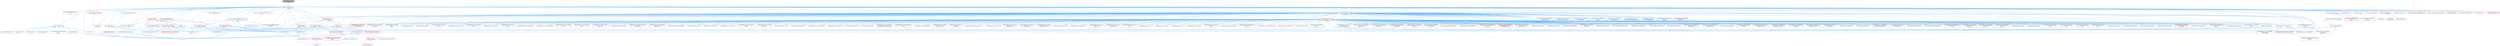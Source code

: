 digraph "PrimitiveDirtyState.h"
{
 // INTERACTIVE_SVG=YES
 // LATEX_PDF_SIZE
  bgcolor="transparent";
  edge [fontname=Helvetica,fontsize=10,labelfontname=Helvetica,labelfontsize=10];
  node [fontname=Helvetica,fontsize=10,shape=box,height=0.2,width=0.4];
  Node1 [id="Node000001",label="PrimitiveDirtyState.h",height=0.2,width=0.4,color="gray40", fillcolor="grey60", style="filled", fontcolor="black",tooltip=" "];
  Node1 -> Node2 [id="edge1_Node000001_Node000002",dir="back",color="steelblue1",style="solid",tooltip=" "];
  Node2 [id="Node000002",label="SceneTypes.h",height=0.2,width=0.4,color="grey40", fillcolor="white", style="filled",URL="$d0/dc4/SceneTypes_8h.html",tooltip=" "];
  Node2 -> Node3 [id="edge2_Node000002_Node000003",dir="back",color="steelblue1",style="solid",tooltip=" "];
  Node3 [id="Node000003",label="AnalyzeReferencedContent\lStat.h",height=0.2,width=0.4,color="grey40", fillcolor="white", style="filled",URL="$dd/d94/AnalyzeReferencedContentStat_8h.html",tooltip=" "];
  Node2 -> Node4 [id="edge3_Node000002_Node000004",dir="back",color="steelblue1",style="solid",tooltip=" "];
  Node4 [id="Node000004",label="CanvasItem.h",height=0.2,width=0.4,color="grey40", fillcolor="white", style="filled",URL="$dc/df2/CanvasItem_8h.html",tooltip=" "];
  Node4 -> Node5 [id="edge4_Node000004_Node000005",dir="back",color="steelblue1",style="solid",tooltip=" "];
  Node5 [id="Node000005",label="Canvas.h",height=0.2,width=0.4,color="grey40", fillcolor="white", style="filled",URL="$dc/dd4/Canvas_8h.html",tooltip=" "];
  Node5 -> Node6 [id="edge5_Node000005_Node000006",dir="back",color="steelblue1",style="solid",tooltip=" "];
  Node6 [id="Node000006",label="Engine.h",height=0.2,width=0.4,color="grey40", fillcolor="white", style="filled",URL="$d1/d34/Public_2Engine_8h.html",tooltip=" "];
  Node4 -> Node6 [id="edge6_Node000004_Node000006",dir="back",color="steelblue1",style="solid",tooltip=" "];
  Node2 -> Node7 [id="edge7_Node000002_Node000007",dir="back",color="steelblue1",style="solid",tooltip=" "];
  Node7 [id="Node000007",label="CanvasTypes.h",height=0.2,width=0.4,color="grey40", fillcolor="white", style="filled",URL="$db/d7d/CanvasTypes_8h.html",tooltip=" "];
  Node7 -> Node8 [id="edge8_Node000007_Node000008",dir="back",color="steelblue1",style="solid",tooltip=" "];
  Node8 [id="Node000008",label="AudioDebugDraw.h",height=0.2,width=0.4,color="grey40", fillcolor="white", style="filled",URL="$df/d56/AudioDebugDraw_8h.html",tooltip=" "];
  Node7 -> Node5 [id="edge9_Node000007_Node000005",dir="back",color="steelblue1",style="solid",tooltip=" "];
  Node7 -> Node9 [id="edge10_Node000007_Node000009",dir="back",color="steelblue1",style="solid",tooltip=" "];
  Node9 [id="Node000009",label="CanvasBatchedElementRender\lItem.h",height=0.2,width=0.4,color="grey40", fillcolor="white", style="filled",URL="$d4/d4b/CanvasBatchedElementRenderItem_8h.html",tooltip=" "];
  Node7 -> Node10 [id="edge11_Node000007_Node000010",dir="back",color="steelblue1",style="solid",tooltip=" "];
  Node10 [id="Node000010",label="CanvasRender.h",height=0.2,width=0.4,color="grey40", fillcolor="white", style="filled",URL="$d8/d32/CanvasRender_8h.html",tooltip=" "];
  Node7 -> Node11 [id="edge12_Node000007_Node000011",dir="back",color="steelblue1",style="solid",tooltip=" "];
  Node11 [id="Node000011",label="CanvasRendererItem.h",height=0.2,width=0.4,color="grey40", fillcolor="white", style="filled",URL="$d7/d93/CanvasRendererItem_8h.html",tooltip=" "];
  Node7 -> Node12 [id="edge13_Node000007_Node000012",dir="back",color="steelblue1",style="solid",tooltip=" "];
  Node12 [id="Node000012",label="DebugCanvas.h",height=0.2,width=0.4,color="grey40", fillcolor="white", style="filled",URL="$df/d5a/DebugCanvas_8h.html",tooltip=" "];
  Node7 -> Node6 [id="edge14_Node000007_Node000006",dir="back",color="steelblue1",style="solid",tooltip=" "];
  Node7 -> Node13 [id="edge15_Node000007_Node000013",dir="back",color="steelblue1",style="solid",tooltip=" "];
  Node13 [id="Node000013",label="GPUSkinCache.h",height=0.2,width=0.4,color="grey40", fillcolor="white", style="filled",URL="$d0/d2d/GPUSkinCache_8h.html",tooltip=" "];
  Node2 -> Node14 [id="edge16_Node000002_Node000014",dir="back",color="steelblue1",style="solid",tooltip=" "];
  Node14 [id="Node000014",label="DebugCameraController.h",height=0.2,width=0.4,color="grey40", fillcolor="white", style="filled",URL="$d1/d9e/DebugCameraController_8h.html",tooltip=" "];
  Node14 -> Node6 [id="edge17_Node000014_Node000006",dir="back",color="steelblue1",style="solid",tooltip=" "];
  Node2 -> Node15 [id="edge18_Node000002_Node000015",dir="back",color="steelblue1",style="solid",tooltip=" "];
  Node15 [id="Node000015",label="DisplayClusterRootActor.h",height=0.2,width=0.4,color="grey40", fillcolor="white", style="filled",URL="$d0/d41/DisplayClusterRootActor_8h.html",tooltip=" "];
  Node15 -> Node16 [id="edge19_Node000015_Node000016",dir="back",color="steelblue1",style="solid",tooltip=" "];
  Node16 [id="Node000016",label="DisplayClusterMoviePipeline\lSettings.h",height=0.2,width=0.4,color="grey40", fillcolor="white", style="filled",URL="$d7/d56/DisplayClusterMoviePipelineSettings_8h.html",tooltip=" "];
  Node15 -> Node17 [id="edge20_Node000015_Node000017",dir="back",color="steelblue1",style="solid",tooltip=" "];
  Node17 [id="Node000017",label="DisplayClusterViewportHelpers.h",height=0.2,width=0.4,color="grey40", fillcolor="white", style="filled",URL="$d6/d8b/DisplayClusterViewportHelpers_8h.html",tooltip=" "];
  Node15 -> Node18 [id="edge21_Node000015_Node000018",dir="back",color="steelblue1",style="solid",tooltip=" "];
  Node18 [id="Node000018",label="IDisplayClusterBlueprint\lAPI.h",height=0.2,width=0.4,color="red", fillcolor="#FFF0F0", style="filled",URL="$d6/dd6/IDisplayClusterBlueprintAPI_8h.html",tooltip=" "];
  Node2 -> Node20 [id="edge22_Node000002_Node000020",dir="back",color="steelblue1",style="solid",tooltip=" "];
  Node20 [id="Node000020",label="EditorBuildUtils.h",height=0.2,width=0.4,color="grey40", fillcolor="white", style="filled",URL="$d5/d8f/EditorBuildUtils_8h.html",tooltip=" "];
  Node2 -> Node21 [id="edge23_Node000002_Node000021",dir="back",color="steelblue1",style="solid",tooltip=" "];
  Node21 [id="Node000021",label="EditorViewportClient.h",height=0.2,width=0.4,color="grey40", fillcolor="white", style="filled",URL="$d4/d41/EditorViewportClient_8h.html",tooltip=" "];
  Node21 -> Node22 [id="edge24_Node000021_Node000022",dir="back",color="steelblue1",style="solid",tooltip=" "];
  Node22 [id="Node000022",label="AnimationEditorViewportClient.h",height=0.2,width=0.4,color="grey40", fillcolor="white", style="filled",URL="$d1/d45/AnimationEditorViewportClient_8h.html",tooltip=" "];
  Node21 -> Node23 [id="edge25_Node000021_Node000023",dir="back",color="steelblue1",style="solid",tooltip=" "];
  Node23 [id="Node000023",label="DataflowEditorViewportClient\lBase.h",height=0.2,width=0.4,color="red", fillcolor="#FFF0F0", style="filled",URL="$d8/ddd/DataflowEditorViewportClientBase_8h.html",tooltip=" "];
  Node21 -> Node26 [id="edge26_Node000021_Node000026",dir="back",color="steelblue1",style="solid",tooltip=" "];
  Node26 [id="Node000026",label="ISCSEditorCustomization.h",height=0.2,width=0.4,color="grey40", fillcolor="white", style="filled",URL="$de/d19/ISCSEditorCustomization_8h.html",tooltip=" "];
  Node21 -> Node27 [id="edge27_Node000021_Node000027",dir="back",color="steelblue1",style="solid",tooltip=" "];
  Node27 [id="Node000027",label="LevelEditorViewport.h",height=0.2,width=0.4,color="red", fillcolor="#FFF0F0", style="filled",URL="$d4/ddf/LevelEditorViewport_8h.html",tooltip=" "];
  Node27 -> Node33 [id="edge28_Node000027_Node000033",dir="back",color="steelblue1",style="solid",tooltip=" "];
  Node33 [id="Node000033",label="UnrealEd.h",height=0.2,width=0.4,color="grey40", fillcolor="white", style="filled",URL="$d2/d5f/UnrealEd_8h.html",tooltip=" "];
  Node21 -> Node34 [id="edge29_Node000021_Node000034",dir="back",color="steelblue1",style="solid",tooltip=" "];
  Node34 [id="Node000034",label="SEditorViewport.h",height=0.2,width=0.4,color="red", fillcolor="#FFF0F0", style="filled",URL="$dd/de0/SEditorViewport_8h.html",tooltip=" "];
  Node34 -> Node44 [id="edge30_Node000034_Node000044",dir="back",color="steelblue1",style="solid",tooltip=" "];
  Node44 [id="Node000044",label="SSkeletonWidget.h",height=0.2,width=0.4,color="grey40", fillcolor="white", style="filled",URL="$dd/da7/SSkeletonWidget_8h.html",tooltip=" "];
  Node21 -> Node44 [id="edge31_Node000021_Node000044",dir="back",color="steelblue1",style="solid",tooltip=" "];
  Node21 -> Node33 [id="edge32_Node000021_Node000033",dir="back",color="steelblue1",style="solid",tooltip=" "];
  Node21 -> Node45 [id="edge33_Node000021_Node000045",dir="back",color="steelblue1",style="solid",tooltip=" "];
  Node45 [id="Node000045",label="UnrealEdSharedPCH.h",height=0.2,width=0.4,color="grey40", fillcolor="white", style="filled",URL="$d1/de6/UnrealEdSharedPCH_8h.html",tooltip=" "];
  Node2 -> Node6 [id="edge34_Node000002_Node000006",dir="back",color="steelblue1",style="solid",tooltip=" "];
  Node2 -> Node46 [id="edge35_Node000002_Node000046",dir="back",color="steelblue1",style="solid",tooltip=" "];
  Node46 [id="Node000046",label="EngineMinimal.h",height=0.2,width=0.4,color="grey40", fillcolor="white", style="filled",URL="$d0/d2c/EngineMinimal_8h.html",tooltip=" "];
  Node46 -> Node6 [id="edge36_Node000046_Node000006",dir="back",color="steelblue1",style="solid",tooltip=" "];
  Node2 -> Node47 [id="edge37_Node000002_Node000047",dir="back",color="steelblue1",style="solid",tooltip=" "];
  Node47 [id="Node000047",label="EngineSharedPCH.h",height=0.2,width=0.4,color="grey40", fillcolor="white", style="filled",URL="$dc/dbb/EngineSharedPCH_8h.html",tooltip=" "];
  Node47 -> Node45 [id="edge38_Node000047_Node000045",dir="back",color="steelblue1",style="solid",tooltip=" "];
  Node2 -> Node48 [id="edge39_Node000002_Node000048",dir="back",color="steelblue1",style="solid",tooltip=" "];
  Node48 [id="Node000048",label="HLODProxyDesc.h",height=0.2,width=0.4,color="grey40", fillcolor="white", style="filled",URL="$d8/de4/HLODProxyDesc_8h.html",tooltip=" "];
  Node48 -> Node49 [id="edge40_Node000048_Node000049",dir="back",color="steelblue1",style="solid",tooltip=" "];
  Node49 [id="Node000049",label="HLODProxy.h",height=0.2,width=0.4,color="grey40", fillcolor="white", style="filled",URL="$dc/d2d/HLODProxy_8h.html",tooltip=" "];
  Node2 -> Node50 [id="edge41_Node000002_Node000050",dir="back",color="steelblue1",style="solid",tooltip=" "];
  Node50 [id="Node000050",label="ISMInstanceDataManager.h",height=0.2,width=0.4,color="grey40", fillcolor="white", style="filled",URL="$d1/d31/ISMInstanceDataManager_8h.html",tooltip=" "];
  Node50 -> Node51 [id="edge42_Node000050_Node000051",dir="back",color="steelblue1",style="solid",tooltip=" "];
  Node51 [id="Node000051",label="InstancedStaticMeshComponent.h",height=0.2,width=0.4,color="red", fillcolor="#FFF0F0", style="filled",URL="$d8/d5d/InstancedStaticMeshComponent_8h.html",tooltip=" "];
  Node51 -> Node6 [id="edge43_Node000051_Node000006",dir="back",color="steelblue1",style="solid",tooltip=" "];
  Node2 -> Node61 [id="edge44_Node000002_Node000061",dir="back",color="steelblue1",style="solid",tooltip=" "];
  Node61 [id="Node000061",label="InstanceDataManager.h",height=0.2,width=0.4,color="grey40", fillcolor="white", style="filled",URL="$d5/d7d/InstanceDataManager_8h.html",tooltip=" "];
  Node61 -> Node62 [id="edge45_Node000061_Node000062",dir="back",color="steelblue1",style="solid",tooltip=" "];
  Node62 [id="Node000062",label="InstancedSkinnedMeshComponent.h",height=0.2,width=0.4,color="red", fillcolor="#FFF0F0", style="filled",URL="$d7/da7/InstancedSkinnedMeshComponent_8h.html",tooltip=" "];
  Node62 -> Node64 [id="edge46_Node000062_Node000064",dir="back",color="steelblue1",style="solid",tooltip=" "];
  Node64 [id="Node000064",label="InstancedSkinnedMeshComponent\lHelper.h",height=0.2,width=0.4,color="grey40", fillcolor="white", style="filled",URL="$d1/d86/InstancedSkinnedMeshComponentHelper_8h.html",tooltip=" "];
  Node61 -> Node64 [id="edge47_Node000061_Node000064",dir="back",color="steelblue1",style="solid",tooltip=" "];
  Node2 -> Node65 [id="edge48_Node000002_Node000065",dir="back",color="steelblue1",style="solid",tooltip=" "];
  Node65 [id="Node000065",label="InstanceUniformShaderParameters.h",height=0.2,width=0.4,color="grey40", fillcolor="white", style="filled",URL="$dc/df6/InstanceUniformShaderParameters_8h.html",tooltip=" "];
  Node65 -> Node66 [id="edge49_Node000065_Node000066",dir="back",color="steelblue1",style="solid",tooltip=" "];
  Node66 [id="Node000066",label="PrimitiveSceneShaderData.h",height=0.2,width=0.4,color="grey40", fillcolor="white", style="filled",URL="$d5/d88/PrimitiveSceneShaderData_8h.html",tooltip=" "];
  Node2 -> Node67 [id="edge50_Node000002_Node000067",dir="back",color="steelblue1",style="solid",tooltip=" "];
  Node67 [id="Node000067",label="LandscapeGrassType.h",height=0.2,width=0.4,color="grey40", fillcolor="white", style="filled",URL="$d9/d1b/LandscapeGrassType_8h.html",tooltip=" "];
  Node2 -> Node68 [id="edge51_Node000002_Node000068",dir="back",color="steelblue1",style="solid",tooltip=" "];
  Node68 [id="Node000068",label="LightComponent.h",height=0.2,width=0.4,color="grey40", fillcolor="white", style="filled",URL="$da/dcc/LightComponent_8h.html",tooltip=" "];
  Node68 -> Node69 [id="edge52_Node000068_Node000069",dir="back",color="steelblue1",style="solid",tooltip=" "];
  Node69 [id="Node000069",label="DirectionalLightComponent.h",height=0.2,width=0.4,color="grey40", fillcolor="white", style="filled",URL="$d7/d1c/DirectionalLightComponent_8h.html",tooltip=" "];
  Node69 -> Node6 [id="edge53_Node000069_Node000006",dir="back",color="steelblue1",style="solid",tooltip=" "];
  Node68 -> Node46 [id="edge54_Node000068_Node000046",dir="back",color="steelblue1",style="solid",tooltip=" "];
  Node68 -> Node70 [id="edge55_Node000068_Node000070",dir="back",color="steelblue1",style="solid",tooltip=" "];
  Node70 [id="Node000070",label="LocalLightComponent.h",height=0.2,width=0.4,color="red", fillcolor="#FFF0F0", style="filled",URL="$d3/df2/LocalLightComponent_8h.html",tooltip=" "];
  Node68 -> Node75 [id="edge56_Node000068_Node000075",dir="back",color="steelblue1",style="solid",tooltip=" "];
  Node75 [id="Node000075",label="StaticLightingSystemInterface.h",height=0.2,width=0.4,color="grey40", fillcolor="white", style="filled",URL="$da/d21/StaticLightingSystemInterface_8h.html",tooltip=" "];
  Node2 -> Node76 [id="edge57_Node000002_Node000076",dir="back",color="steelblue1",style="solid",tooltip=" "];
  Node76 [id="Node000076",label="LocalPlayer.h",height=0.2,width=0.4,color="grey40", fillcolor="white", style="filled",URL="$d9/d4a/LocalPlayer_8h.html",tooltip=" "];
  Node76 -> Node6 [id="edge58_Node000076_Node000006",dir="back",color="steelblue1",style="solid",tooltip=" "];
  Node76 -> Node47 [id="edge59_Node000076_Node000047",dir="back",color="steelblue1",style="solid",tooltip=" "];
  Node2 -> Node77 [id="edge60_Node000002_Node000077",dir="back",color="steelblue1",style="solid",tooltip=" "];
  Node77 [id="Node000077",label="MapBuildDataRegistry.h",height=0.2,width=0.4,color="grey40", fillcolor="white", style="filled",URL="$df/dac/MapBuildDataRegistry_8h.html",tooltip=" "];
  Node77 -> Node78 [id="edge61_Node000077_Node000078",dir="back",color="steelblue1",style="solid",tooltip=" "];
  Node78 [id="Node000078",label="LandscapeRender.h",height=0.2,width=0.4,color="grey40", fillcolor="white", style="filled",URL="$df/d67/LandscapeRender_8h.html",tooltip=" "];
  Node2 -> Node79 [id="edge62_Node000002_Node000079",dir="back",color="steelblue1",style="solid",tooltip=" "];
  Node79 [id="Node000079",label="MaterialCachedData.h",height=0.2,width=0.4,color="grey40", fillcolor="white", style="filled",URL="$da/dd0/MaterialCachedData_8h.html",tooltip=" "];
  Node79 -> Node80 [id="edge63_Node000079_Node000080",dir="back",color="steelblue1",style="solid",tooltip=" "];
  Node80 [id="Node000080",label="NaniteResourcesHelper.h",height=0.2,width=0.4,color="red", fillcolor="#FFF0F0", style="filled",URL="$dc/d48/NaniteResourcesHelper_8h.html",tooltip=" "];
  Node80 -> Node80 [id="edge64_Node000080_Node000080",dir="back",color="steelblue1",style="solid",tooltip=" "];
  Node79 -> Node82 [id="edge65_Node000079_Node000082",dir="back",color="steelblue1",style="solid",tooltip=" "];
  Node82 [id="Node000082",label="PrimitiveComponentHelper.h",height=0.2,width=0.4,color="red", fillcolor="#FFF0F0", style="filled",URL="$d1/d08/PrimitiveComponentHelper_8h.html",tooltip=" "];
  Node2 -> Node84 [id="edge66_Node000002_Node000084",dir="back",color="steelblue1",style="solid",tooltip=" "];
  Node84 [id="Node000084",label="MaterialExpressionIO.h",height=0.2,width=0.4,color="grey40", fillcolor="white", style="filled",URL="$dc/d9a/MaterialExpressionIO_8h.html",tooltip=" "];
  Node84 -> Node6 [id="edge67_Node000084_Node000006",dir="back",color="steelblue1",style="solid",tooltip=" "];
  Node84 -> Node46 [id="edge68_Node000084_Node000046",dir="back",color="steelblue1",style="solid",tooltip=" "];
  Node84 -> Node47 [id="edge69_Node000084_Node000047",dir="back",color="steelblue1",style="solid",tooltip=" "];
  Node84 -> Node85 [id="edge70_Node000084_Node000085",dir="back",color="steelblue1",style="solid",tooltip=" "];
  Node85 [id="Node000085",label="Material.h",height=0.2,width=0.4,color="red", fillcolor="#FFF0F0", style="filled",URL="$df/d12/Material_8h.html",tooltip=" "];
  Node85 -> Node46 [id="edge71_Node000085_Node000046",dir="back",color="steelblue1",style="solid",tooltip=" "];
  Node85 -> Node47 [id="edge72_Node000085_Node000047",dir="back",color="steelblue1",style="solid",tooltip=" "];
  Node85 -> Node80 [id="edge73_Node000085_Node000080",dir="back",color="steelblue1",style="solid",tooltip=" "];
  Node85 -> Node82 [id="edge74_Node000085_Node000082",dir="back",color="steelblue1",style="solid",tooltip=" "];
  Node84 -> Node114 [id="edge75_Node000084_Node000114",dir="back",color="steelblue1",style="solid",tooltip=" "];
  Node114 [id="Node000114",label="MaterialExpression.h",height=0.2,width=0.4,color="red", fillcolor="#FFF0F0", style="filled",URL="$df/de6/MaterialExpression_8h.html",tooltip=" "];
  Node114 -> Node47 [id="edge76_Node000114_Node000047",dir="back",color="steelblue1",style="solid",tooltip=" "];
  Node114 -> Node85 [id="edge77_Node000114_Node000085",dir="back",color="steelblue1",style="solid",tooltip=" "];
  Node114 -> Node117 [id="edge78_Node000114_Node000117",dir="back",color="steelblue1",style="solid",tooltip=" "];
  Node117 [id="Node000117",label="MaterialExpressionAbs.h",height=0.2,width=0.4,color="grey40", fillcolor="white", style="filled",URL="$d8/d80/MaterialExpressionAbs_8h.html",tooltip=" "];
  Node114 -> Node119 [id="edge79_Node000114_Node000119",dir="back",color="steelblue1",style="solid",tooltip=" "];
  Node119 [id="Node000119",label="MaterialExpressionAdd.h",height=0.2,width=0.4,color="grey40", fillcolor="white", style="filled",URL="$d3/d10/MaterialExpressionAdd_8h.html",tooltip=" "];
  Node114 -> Node120 [id="edge80_Node000114_Node000120",dir="back",color="steelblue1",style="solid",tooltip=" "];
  Node120 [id="Node000120",label="MaterialExpressionAppend\lVector.h",height=0.2,width=0.4,color="grey40", fillcolor="white", style="filled",URL="$de/d90/MaterialExpressionAppendVector_8h.html",tooltip=" "];
  Node114 -> Node121 [id="edge81_Node000114_Node000121",dir="back",color="steelblue1",style="solid",tooltip=" "];
  Node121 [id="Node000121",label="MaterialExpressionArccosine.h",height=0.2,width=0.4,color="grey40", fillcolor="white", style="filled",URL="$d5/ddd/MaterialExpressionArccosine_8h.html",tooltip=" "];
  Node114 -> Node122 [id="edge82_Node000114_Node000122",dir="back",color="steelblue1",style="solid",tooltip=" "];
  Node122 [id="Node000122",label="MaterialExpressionArccosine\lFast.h",height=0.2,width=0.4,color="grey40", fillcolor="white", style="filled",URL="$d2/d19/MaterialExpressionArccosineFast_8h.html",tooltip=" "];
  Node114 -> Node123 [id="edge83_Node000114_Node000123",dir="back",color="steelblue1",style="solid",tooltip=" "];
  Node123 [id="Node000123",label="MaterialExpressionArcsine.h",height=0.2,width=0.4,color="grey40", fillcolor="white", style="filled",URL="$dd/d5d/MaterialExpressionArcsine_8h.html",tooltip=" "];
  Node114 -> Node124 [id="edge84_Node000114_Node000124",dir="back",color="steelblue1",style="solid",tooltip=" "];
  Node124 [id="Node000124",label="MaterialExpressionArcsine\lFast.h",height=0.2,width=0.4,color="grey40", fillcolor="white", style="filled",URL="$d5/d50/MaterialExpressionArcsineFast_8h.html",tooltip=" "];
  Node114 -> Node125 [id="edge85_Node000114_Node000125",dir="back",color="steelblue1",style="solid",tooltip=" "];
  Node125 [id="Node000125",label="MaterialExpressionArctangent.h",height=0.2,width=0.4,color="grey40", fillcolor="white", style="filled",URL="$d7/d6f/MaterialExpressionArctangent_8h.html",tooltip=" "];
  Node114 -> Node126 [id="edge86_Node000114_Node000126",dir="back",color="steelblue1",style="solid",tooltip=" "];
  Node126 [id="Node000126",label="MaterialExpressionArctangent2.h",height=0.2,width=0.4,color="grey40", fillcolor="white", style="filled",URL="$df/da1/MaterialExpressionArctangent2_8h.html",tooltip=" "];
  Node114 -> Node127 [id="edge87_Node000114_Node000127",dir="back",color="steelblue1",style="solid",tooltip=" "];
  Node127 [id="Node000127",label="MaterialExpressionArctangent2\lFast.h",height=0.2,width=0.4,color="grey40", fillcolor="white", style="filled",URL="$d0/d42/MaterialExpressionArctangent2Fast_8h.html",tooltip=" "];
  Node114 -> Node128 [id="edge88_Node000114_Node000128",dir="back",color="steelblue1",style="solid",tooltip=" "];
  Node128 [id="Node000128",label="MaterialExpressionArctangent\lFast.h",height=0.2,width=0.4,color="grey40", fillcolor="white", style="filled",URL="$d2/d6f/MaterialExpressionArctangentFast_8h.html",tooltip=" "];
  Node114 -> Node129 [id="edge89_Node000114_Node000129",dir="back",color="steelblue1",style="solid",tooltip=" "];
  Node129 [id="Node000129",label="MaterialExpressionAtmospheric\lFogColor.h",height=0.2,width=0.4,color="grey40", fillcolor="white", style="filled",URL="$d3/da6/MaterialExpressionAtmosphericFogColor_8h.html",tooltip=" "];
  Node114 -> Node131 [id="edge90_Node000114_Node000131",dir="back",color="steelblue1",style="solid",tooltip=" "];
  Node131 [id="Node000131",label="MaterialExpressionBlackBody.h",height=0.2,width=0.4,color="grey40", fillcolor="white", style="filled",URL="$d4/d5b/MaterialExpressionBlackBody_8h.html",tooltip=" "];
  Node114 -> Node132 [id="edge91_Node000114_Node000132",dir="back",color="steelblue1",style="solid",tooltip=" "];
  Node132 [id="Node000132",label="MaterialExpressionBlendMaterial\lAttributes.h",height=0.2,width=0.4,color="grey40", fillcolor="white", style="filled",URL="$de/d23/MaterialExpressionBlendMaterialAttributes_8h.html",tooltip=" "];
  Node114 -> Node134 [id="edge92_Node000114_Node000134",dir="back",color="steelblue1",style="solid",tooltip=" "];
  Node134 [id="Node000134",label="MaterialExpressionBreakMaterial\lAttributes.h",height=0.2,width=0.4,color="grey40", fillcolor="white", style="filled",URL="$dd/d80/MaterialExpressionBreakMaterialAttributes_8h.html",tooltip=" "];
  Node114 -> Node135 [id="edge93_Node000114_Node000135",dir="back",color="steelblue1",style="solid",tooltip=" "];
  Node135 [id="Node000135",label="MaterialExpressionBumpOffset.h",height=0.2,width=0.4,color="grey40", fillcolor="white", style="filled",URL="$db/df8/MaterialExpressionBumpOffset_8h.html",tooltip=" "];
  Node114 -> Node137 [id="edge94_Node000114_Node000137",dir="back",color="steelblue1",style="solid",tooltip=" "];
  Node137 [id="Node000137",label="MaterialExpressionCeil.h",height=0.2,width=0.4,color="grey40", fillcolor="white", style="filled",URL="$df/d52/MaterialExpressionCeil_8h.html",tooltip=" "];
  Node114 -> Node138 [id="edge95_Node000114_Node000138",dir="back",color="steelblue1",style="solid",tooltip=" "];
  Node138 [id="Node000138",label="MaterialExpressionClamp.h",height=0.2,width=0.4,color="grey40", fillcolor="white", style="filled",URL="$d7/d14/MaterialExpressionClamp_8h.html",tooltip=" "];
  Node114 -> Node142 [id="edge96_Node000114_Node000142",dir="back",color="steelblue1",style="solid",tooltip=" "];
  Node142 [id="Node000142",label="MaterialExpressionColorRamp.h",height=0.2,width=0.4,color="grey40", fillcolor="white", style="filled",URL="$d6/d5a/MaterialExpressionColorRamp_8h.html",tooltip=" "];
  Node114 -> Node144 [id="edge97_Node000114_Node000144",dir="back",color="steelblue1",style="solid",tooltip=" "];
  Node144 [id="Node000144",label="MaterialExpressionComponent\lMask.h",height=0.2,width=0.4,color="grey40", fillcolor="white", style="filled",URL="$d6/d2a/MaterialExpressionComponentMask_8h.html",tooltip=" "];
  Node114 -> Node150 [id="edge98_Node000114_Node000150",dir="back",color="steelblue1",style="solid",tooltip=" "];
  Node150 [id="Node000150",label="MaterialExpressionConstant\lBiasScale.h",height=0.2,width=0.4,color="grey40", fillcolor="white", style="filled",URL="$da/dca/MaterialExpressionConstantBiasScale_8h.html",tooltip=" "];
  Node114 -> Node151 [id="edge99_Node000114_Node000151",dir="back",color="steelblue1",style="solid",tooltip=" "];
  Node151 [id="Node000151",label="MaterialExpressionConvert.h",height=0.2,width=0.4,color="grey40", fillcolor="white", style="filled",URL="$d9/dc6/MaterialExpressionConvert_8h.html",tooltip=" "];
  Node114 -> Node152 [id="edge100_Node000114_Node000152",dir="back",color="steelblue1",style="solid",tooltip=" "];
  Node152 [id="Node000152",label="MaterialExpressionCosine.h",height=0.2,width=0.4,color="grey40", fillcolor="white", style="filled",URL="$dc/d9a/MaterialExpressionCosine_8h.html",tooltip=" "];
  Node114 -> Node153 [id="edge101_Node000114_Node000153",dir="back",color="steelblue1",style="solid",tooltip=" "];
  Node153 [id="Node000153",label="MaterialExpressionCrossProduct.h",height=0.2,width=0.4,color="grey40", fillcolor="white", style="filled",URL="$d8/df1/MaterialExpressionCrossProduct_8h.html",tooltip=" "];
  Node114 -> Node154 [id="edge102_Node000114_Node000154",dir="back",color="steelblue1",style="solid",tooltip=" "];
  Node154 [id="Node000154",label="MaterialExpressionCustom.h",height=0.2,width=0.4,color="grey40", fillcolor="white", style="filled",URL="$df/d2d/MaterialExpressionCustom_8h.html",tooltip=" "];
  Node114 -> Node172 [id="edge103_Node000114_Node000172",dir="back",color="steelblue1",style="solid",tooltip=" "];
  Node172 [id="Node000172",label="MaterialExpressionDDX.h",height=0.2,width=0.4,color="grey40", fillcolor="white", style="filled",URL="$d8/d09/MaterialExpressionDDX_8h.html",tooltip=" "];
  Node114 -> Node173 [id="edge104_Node000114_Node000173",dir="back",color="steelblue1",style="solid",tooltip=" "];
  Node173 [id="Node000173",label="MaterialExpressionDDY.h",height=0.2,width=0.4,color="grey40", fillcolor="white", style="filled",URL="$d5/de9/MaterialExpressionDDY_8h.html",tooltip=" "];
  Node114 -> Node174 [id="edge105_Node000114_Node000174",dir="back",color="steelblue1",style="solid",tooltip=" "];
  Node174 [id="Node000174",label="MaterialExpressionDataDriven\lShaderPlatformInfoSwitch.h",height=0.2,width=0.4,color="grey40", fillcolor="white", style="filled",URL="$dd/d74/MaterialExpressionDataDrivenShaderPlatformInfoSwitch_8h.html",tooltip=" "];
  Node114 -> Node176 [id="edge106_Node000114_Node000176",dir="back",color="steelblue1",style="solid",tooltip=" "];
  Node176 [id="Node000176",label="MaterialExpressionDecalMipmap\lLevel.h",height=0.2,width=0.4,color="grey40", fillcolor="white", style="filled",URL="$d7/d88/MaterialExpressionDecalMipmapLevel_8h.html",tooltip=" "];
  Node114 -> Node177 [id="edge107_Node000114_Node000177",dir="back",color="steelblue1",style="solid",tooltip=" "];
  Node177 [id="Node000177",label="MaterialExpressionDepthFade.h",height=0.2,width=0.4,color="grey40", fillcolor="white", style="filled",URL="$db/d1d/MaterialExpressionDepthFade_8h.html",tooltip=" "];
  Node114 -> Node178 [id="edge108_Node000114_Node000178",dir="back",color="steelblue1",style="solid",tooltip=" "];
  Node178 [id="Node000178",label="MaterialExpressionDepthOf\lFieldFunction.h",height=0.2,width=0.4,color="grey40", fillcolor="white", style="filled",URL="$d9/dda/MaterialExpressionDepthOfFieldFunction_8h.html",tooltip=" "];
  Node114 -> Node179 [id="edge109_Node000114_Node000179",dir="back",color="steelblue1",style="solid",tooltip=" "];
  Node179 [id="Node000179",label="MaterialExpressionDerive\lNormalZ.h",height=0.2,width=0.4,color="grey40", fillcolor="white", style="filled",URL="$d9/dae/MaterialExpressionDeriveNormalZ_8h.html",tooltip=" "];
  Node114 -> Node180 [id="edge110_Node000114_Node000180",dir="back",color="steelblue1",style="solid",tooltip=" "];
  Node180 [id="Node000180",label="MaterialExpressionDesaturation.h",height=0.2,width=0.4,color="grey40", fillcolor="white", style="filled",URL="$d8/d2a/MaterialExpressionDesaturation_8h.html",tooltip=" "];
  Node114 -> Node181 [id="edge111_Node000114_Node000181",dir="back",color="steelblue1",style="solid",tooltip=" "];
  Node181 [id="Node000181",label="MaterialExpressionDistance.h",height=0.2,width=0.4,color="grey40", fillcolor="white", style="filled",URL="$d6/d9a/MaterialExpressionDistance_8h.html",tooltip=" "];
  Node114 -> Node183 [id="edge112_Node000114_Node000183",dir="back",color="steelblue1",style="solid",tooltip=" "];
  Node183 [id="Node000183",label="MaterialExpressionDistance\lFieldApproxAO.h",height=0.2,width=0.4,color="grey40", fillcolor="white", style="filled",URL="$dd/d03/MaterialExpressionDistanceFieldApproxAO_8h.html",tooltip=" "];
  Node114 -> Node184 [id="edge113_Node000114_Node000184",dir="back",color="steelblue1",style="solid",tooltip=" "];
  Node184 [id="Node000184",label="MaterialExpressionDistance\lFieldGradient.h",height=0.2,width=0.4,color="grey40", fillcolor="white", style="filled",URL="$d8/dd1/MaterialExpressionDistanceFieldGradient_8h.html",tooltip=" "];
  Node114 -> Node186 [id="edge114_Node000114_Node000186",dir="back",color="steelblue1",style="solid",tooltip=" "];
  Node186 [id="Node000186",label="MaterialExpressionDistance\lToNearestSurface.h",height=0.2,width=0.4,color="grey40", fillcolor="white", style="filled",URL="$d8/dc0/MaterialExpressionDistanceToNearestSurface_8h.html",tooltip=" "];
  Node114 -> Node187 [id="edge115_Node000114_Node000187",dir="back",color="steelblue1",style="solid",tooltip=" "];
  Node187 [id="Node000187",label="MaterialExpressionDivide.h",height=0.2,width=0.4,color="grey40", fillcolor="white", style="filled",URL="$d5/d34/MaterialExpressionDivide_8h.html",tooltip=" "];
  Node114 -> Node188 [id="edge116_Node000114_Node000188",dir="back",color="steelblue1",style="solid",tooltip=" "];
  Node188 [id="Node000188",label="MaterialExpressionDotProduct.h",height=0.2,width=0.4,color="grey40", fillcolor="white", style="filled",URL="$df/d09/MaterialExpressionDotProduct_8h.html",tooltip=" "];
  Node114 -> Node189 [id="edge117_Node000114_Node000189",dir="back",color="steelblue1",style="solid",tooltip=" "];
  Node189 [id="Node000189",label="MaterialExpressionDynamic\lParameter.h",height=0.2,width=0.4,color="grey40", fillcolor="white", style="filled",URL="$dd/d63/MaterialExpressionDynamicParameter_8h.html",tooltip=" "];
  Node114 -> Node232 [id="edge118_Node000114_Node000232",dir="back",color="steelblue1",style="solid",tooltip=" "];
  Node232 [id="Node000232",label="MaterialExpressionFeature\lLevelSwitch.h",height=0.2,width=0.4,color="grey40", fillcolor="white", style="filled",URL="$d2/d06/MaterialExpressionFeatureLevelSwitch_8h.html",tooltip=" "];
  Node114 -> Node233 [id="edge119_Node000114_Node000233",dir="back",color="steelblue1",style="solid",tooltip=" "];
  Node233 [id="Node000233",label="MaterialExpressionFloatTo\lUInt.h",height=0.2,width=0.4,color="grey40", fillcolor="white", style="filled",URL="$dd/ddd/MaterialExpressionFloatToUInt_8h.html",tooltip=" "];
  Node114 -> Node234 [id="edge120_Node000114_Node000234",dir="back",color="steelblue1",style="solid",tooltip=" "];
  Node234 [id="Node000234",label="MaterialExpressionFloor.h",height=0.2,width=0.4,color="grey40", fillcolor="white", style="filled",URL="$d5/dea/MaterialExpressionFloor_8h.html",tooltip=" "];
  Node114 -> Node235 [id="edge121_Node000114_Node000235",dir="back",color="steelblue1",style="solid",tooltip=" "];
  Node235 [id="Node000235",label="MaterialExpressionFmod.h",height=0.2,width=0.4,color="grey40", fillcolor="white", style="filled",URL="$d9/d24/MaterialExpressionFmod_8h.html",tooltip=" "];
  Node114 -> Node238 [id="edge122_Node000114_Node000238",dir="back",color="steelblue1",style="solid",tooltip=" "];
  Node238 [id="Node000238",label="MaterialExpressionFrac.h",height=0.2,width=0.4,color="grey40", fillcolor="white", style="filled",URL="$d4/d56/MaterialExpressionFrac_8h.html",tooltip=" "];
  Node114 -> Node239 [id="edge123_Node000114_Node000239",dir="back",color="steelblue1",style="solid",tooltip=" "];
  Node239 [id="Node000239",label="MaterialExpressionFresnel.h",height=0.2,width=0.4,color="grey40", fillcolor="white", style="filled",URL="$dc/da8/MaterialExpressionFresnel_8h.html",tooltip=" "];
  Node114 -> Node240 [id="edge124_Node000114_Node000240",dir="back",color="steelblue1",style="solid",tooltip=" "];
  Node240 [id="Node000240",label="MaterialExpressionFunction\lInput.h",height=0.2,width=0.4,color="grey40", fillcolor="white", style="filled",URL="$d2/df9/MaterialExpressionFunctionInput_8h.html",tooltip=" "];
  Node114 -> Node241 [id="edge125_Node000114_Node000241",dir="back",color="steelblue1",style="solid",tooltip=" "];
  Node241 [id="Node000241",label="MaterialExpressionFunction\lOutput.h",height=0.2,width=0.4,color="grey40", fillcolor="white", style="filled",URL="$d5/dad/MaterialExpressionFunctionOutput_8h.html",tooltip=" "];
  Node241 -> Node242 [id="edge126_Node000241_Node000242",dir="back",color="steelblue1",style="solid",tooltip=" "];
  Node242 [id="Node000242",label="MaterialExpressionMaterial\lLayerOutput.h",height=0.2,width=0.4,color="grey40", fillcolor="white", style="filled",URL="$db/da4/MaterialExpressionMaterialLayerOutput_8h.html",tooltip=" "];
  Node114 -> Node243 [id="edge127_Node000114_Node000243",dir="back",color="steelblue1",style="solid",tooltip=" "];
  Node243 [id="Node000243",label="MaterialExpressionGIReplace.h",height=0.2,width=0.4,color="grey40", fillcolor="white", style="filled",URL="$d9/d2c/MaterialExpressionGIReplace_8h.html",tooltip=" "];
  Node114 -> Node245 [id="edge128_Node000114_Node000245",dir="back",color="steelblue1",style="solid",tooltip=" "];
  Node245 [id="Node000245",label="MaterialExpressionGetMaterial\lAttributes.h",height=0.2,width=0.4,color="grey40", fillcolor="white", style="filled",URL="$db/d31/MaterialExpressionGetMaterialAttributes_8h.html",tooltip=" "];
  Node114 -> Node246 [id="edge129_Node000114_Node000246",dir="back",color="steelblue1",style="solid",tooltip=" "];
  Node246 [id="Node000246",label="MaterialExpressionHairAttributes.h",height=0.2,width=0.4,color="grey40", fillcolor="white", style="filled",URL="$d7/dce/MaterialExpressionHairAttributes_8h.html",tooltip=" "];
  Node114 -> Node247 [id="edge130_Node000114_Node000247",dir="back",color="steelblue1",style="solid",tooltip=" "];
  Node247 [id="Node000247",label="MaterialExpressionHairColor.h",height=0.2,width=0.4,color="grey40", fillcolor="white", style="filled",URL="$db/d9f/MaterialExpressionHairColor_8h.html",tooltip=" "];
  Node114 -> Node249 [id="edge131_Node000114_Node000249",dir="back",color="steelblue1",style="solid",tooltip=" "];
  Node249 [id="Node000249",label="MaterialExpressionIf.h",height=0.2,width=0.4,color="grey40", fillcolor="white", style="filled",URL="$d4/db3/MaterialExpressionIf_8h.html",tooltip=" "];
  Node114 -> Node250 [id="edge132_Node000114_Node000250",dir="back",color="steelblue1",style="solid",tooltip=" "];
  Node250 [id="Node000250",label="MaterialExpressionIfThen\lElse.h",height=0.2,width=0.4,color="grey40", fillcolor="white", style="filled",URL="$dd/d7c/MaterialExpressionIfThenElse_8h.html",tooltip=" "];
  Node114 -> Node251 [id="edge133_Node000114_Node000251",dir="back",color="steelblue1",style="solid",tooltip=" "];
  Node251 [id="Node000251",label="MaterialExpressionInverse\lLinearInterpolate.h",height=0.2,width=0.4,color="grey40", fillcolor="white", style="filled",URL="$d4/d88/MaterialExpressionInverseLinearInterpolate_8h.html",tooltip=" "];
  Node114 -> Node252 [id="edge134_Node000114_Node000252",dir="back",color="steelblue1",style="solid",tooltip=" "];
  Node252 [id="Node000252",label="MaterialExpressionLandscape\lLayerBlend.h",height=0.2,width=0.4,color="grey40", fillcolor="white", style="filled",URL="$d0/da6/MaterialExpressionLandscapeLayerBlend_8h.html",tooltip=" "];
  Node114 -> Node255 [id="edge135_Node000114_Node000255",dir="back",color="steelblue1",style="solid",tooltip=" "];
  Node255 [id="Node000255",label="MaterialExpressionLandscape\lLayerSwitch.h",height=0.2,width=0.4,color="grey40", fillcolor="white", style="filled",URL="$d4/d29/MaterialExpressionLandscapeLayerSwitch_8h.html",tooltip=" "];
  Node114 -> Node256 [id="edge136_Node000114_Node000256",dir="back",color="steelblue1",style="solid",tooltip=" "];
  Node256 [id="Node000256",label="MaterialExpressionLandscape\lLayerWeight.h",height=0.2,width=0.4,color="grey40", fillcolor="white", style="filled",URL="$dd/d93/MaterialExpressionLandscapeLayerWeight_8h.html",tooltip=" "];
  Node114 -> Node260 [id="edge137_Node000114_Node000260",dir="back",color="steelblue1",style="solid",tooltip=" "];
  Node260 [id="Node000260",label="MaterialExpressionLightmass\lReplace.h",height=0.2,width=0.4,color="grey40", fillcolor="white", style="filled",URL="$d1/dd9/MaterialExpressionLightmassReplace_8h.html",tooltip=" "];
  Node114 -> Node261 [id="edge138_Node000114_Node000261",dir="back",color="steelblue1",style="solid",tooltip=" "];
  Node261 [id="Node000261",label="MaterialExpressionLinear\lInterpolate.h",height=0.2,width=0.4,color="grey40", fillcolor="white", style="filled",URL="$de/da2/MaterialExpressionLinearInterpolate_8h.html",tooltip=" "];
  Node114 -> Node264 [id="edge139_Node000114_Node000264",dir="back",color="steelblue1",style="solid",tooltip=" "];
  Node264 [id="Node000264",label="MaterialExpressionLogarithm10.h",height=0.2,width=0.4,color="grey40", fillcolor="white", style="filled",URL="$dd/dcc/MaterialExpressionLogarithm10_8h.html",tooltip=" "];
  Node114 -> Node265 [id="edge140_Node000114_Node000265",dir="back",color="steelblue1",style="solid",tooltip=" "];
  Node265 [id="Node000265",label="MaterialExpressionLogarithm2.h",height=0.2,width=0.4,color="grey40", fillcolor="white", style="filled",URL="$d3/d9a/MaterialExpressionLogarithm2_8h.html",tooltip=" "];
  Node114 -> Node266 [id="edge141_Node000114_Node000266",dir="back",color="steelblue1",style="solid",tooltip=" "];
  Node266 [id="Node000266",label="MaterialExpressionMakeMaterial\lAttributes.h",height=0.2,width=0.4,color="grey40", fillcolor="white", style="filled",URL="$d4/d40/MaterialExpressionMakeMaterialAttributes_8h.html",tooltip=" "];
  Node114 -> Node268 [id="edge142_Node000114_Node000268",dir="back",color="steelblue1",style="solid",tooltip=" "];
  Node268 [id="Node000268",label="MaterialExpressionMaterial\lAttributeLayers.h",height=0.2,width=0.4,color="red", fillcolor="#FFF0F0", style="filled",URL="$d1/db5/MaterialExpressionMaterialAttributeLayers_8h.html",tooltip=" "];
  Node114 -> Node269 [id="edge143_Node000114_Node000269",dir="back",color="steelblue1",style="solid",tooltip=" "];
  Node269 [id="Node000269",label="MaterialExpressionMaterial\lFunctionCall.h",height=0.2,width=0.4,color="red", fillcolor="#FFF0F0", style="filled",URL="$d2/d5e/MaterialExpressionMaterialFunctionCall_8h.html",tooltip=" "];
  Node269 -> Node47 [id="edge144_Node000269_Node000047",dir="back",color="steelblue1",style="solid",tooltip=" "];
  Node114 -> Node465 [id="edge145_Node000114_Node000465",dir="back",color="steelblue1",style="solid",tooltip=" "];
  Node465 [id="Node000465",label="MaterialExpressionMaterial\lProxyReplace.h",height=0.2,width=0.4,color="grey40", fillcolor="white", style="filled",URL="$dc/d09/MaterialExpressionMaterialProxyReplace_8h.html",tooltip=" "];
  Node114 -> Node467 [id="edge146_Node000114_Node000467",dir="back",color="steelblue1",style="solid",tooltip=" "];
  Node467 [id="Node000467",label="MaterialExpressionMax.h",height=0.2,width=0.4,color="grey40", fillcolor="white", style="filled",URL="$d7/dab/MaterialExpressionMax_8h.html",tooltip=" "];
  Node114 -> Node469 [id="edge147_Node000114_Node000469",dir="back",color="steelblue1",style="solid",tooltip=" "];
  Node469 [id="Node000469",label="MaterialExpressionMin.h",height=0.2,width=0.4,color="grey40", fillcolor="white", style="filled",URL="$d8/d5f/MaterialExpressionMin_8h.html",tooltip=" "];
  Node114 -> Node471 [id="edge148_Node000114_Node000471",dir="back",color="steelblue1",style="solid",tooltip=" "];
  Node471 [id="Node000471",label="MaterialExpressionMultiply.h",height=0.2,width=0.4,color="grey40", fillcolor="white", style="filled",URL="$d5/d92/MaterialExpressionMultiply_8h.html",tooltip=" "];
  Node114 -> Node472 [id="edge149_Node000114_Node000472",dir="back",color="steelblue1",style="solid",tooltip=" "];
  Node472 [id="Node000472",label="MaterialExpressionNanite\lReplace.h",height=0.2,width=0.4,color="grey40", fillcolor="white", style="filled",URL="$dd/d5a/MaterialExpressionNaniteReplace_8h.html",tooltip=" "];
  Node114 -> Node473 [id="edge150_Node000114_Node000473",dir="back",color="steelblue1",style="solid",tooltip=" "];
  Node473 [id="Node000473",label="MaterialExpressionNoise.h",height=0.2,width=0.4,color="grey40", fillcolor="white", style="filled",URL="$db/d4a/MaterialExpressionNoise_8h.html",tooltip=" "];
  Node114 -> Node474 [id="edge151_Node000114_Node000474",dir="back",color="steelblue1",style="solid",tooltip=" "];
  Node474 [id="Node000474",label="MaterialExpressionNormalize.h",height=0.2,width=0.4,color="grey40", fillcolor="white", style="filled",URL="$da/d1a/MaterialExpressionNormalize_8h.html",tooltip=" "];
  Node114 -> Node478 [id="edge152_Node000114_Node000478",dir="back",color="steelblue1",style="solid",tooltip=" "];
  Node478 [id="Node000478",label="MaterialExpressionOneMinus.h",height=0.2,width=0.4,color="grey40", fillcolor="white", style="filled",URL="$de/d93/MaterialExpressionOneMinus_8h.html",tooltip=" "];
  Node114 -> Node479 [id="edge153_Node000114_Node000479",dir="back",color="steelblue1",style="solid",tooltip=" "];
  Node479 [id="Node000479",label="MaterialExpressionOperator.h",height=0.2,width=0.4,color="grey40", fillcolor="white", style="filled",URL="$d1/d98/MaterialExpressionOperator_8h.html",tooltip=" "];
  Node114 -> Node480 [id="edge154_Node000114_Node000480",dir="back",color="steelblue1",style="solid",tooltip=" "];
  Node480 [id="Node000480",label="MaterialExpressionPanner.h",height=0.2,width=0.4,color="grey40", fillcolor="white", style="filled",URL="$d4/de1/MaterialExpressionPanner_8h.html",tooltip=" "];
  Node114 -> Node504 [id="edge155_Node000114_Node000504",dir="back",color="steelblue1",style="solid",tooltip=" "];
  Node504 [id="Node000504",label="MaterialExpressionPathTracing\lQualitySwitch.h",height=0.2,width=0.4,color="grey40", fillcolor="white", style="filled",URL="$d2/d02/MaterialExpressionPathTracingQualitySwitch_8h.html",tooltip=" "];
  Node114 -> Node505 [id="edge156_Node000114_Node000505",dir="back",color="steelblue1",style="solid",tooltip=" "];
  Node505 [id="Node000505",label="MaterialExpressionPathTracing\lRayTypeSwitch.h",height=0.2,width=0.4,color="grey40", fillcolor="white", style="filled",URL="$de/d0b/MaterialExpressionPathTracingRayTypeSwitch_8h.html",tooltip=" "];
  Node114 -> Node509 [id="edge157_Node000114_Node000509",dir="back",color="steelblue1",style="solid",tooltip=" "];
  Node509 [id="Node000509",label="MaterialExpressionPower.h",height=0.2,width=0.4,color="grey40", fillcolor="white", style="filled",URL="$d3/d63/MaterialExpressionPower_8h.html",tooltip=" "];
  Node114 -> Node513 [id="edge158_Node000114_Node000513",dir="back",color="steelblue1",style="solid",tooltip=" "];
  Node513 [id="Node000513",label="MaterialExpressionQuality\lSwitch.h",height=0.2,width=0.4,color="grey40", fillcolor="white", style="filled",URL="$d9/d8d/MaterialExpressionQualitySwitch_8h.html",tooltip=" "];
  Node114 -> Node514 [id="edge159_Node000114_Node000514",dir="back",color="steelblue1",style="solid",tooltip=" "];
  Node514 [id="Node000514",label="MaterialExpressionRayTracing\lQualitySwitch.h",height=0.2,width=0.4,color="grey40", fillcolor="white", style="filled",URL="$d2/db2/MaterialExpressionRayTracingQualitySwitch_8h.html",tooltip=" "];
  Node114 -> Node516 [id="edge160_Node000114_Node000516",dir="back",color="steelblue1",style="solid",tooltip=" "];
  Node516 [id="Node000516",label="MaterialExpressionReflection\lCapturePassSwitch.h",height=0.2,width=0.4,color="grey40", fillcolor="white", style="filled",URL="$dd/d8e/MaterialExpressionReflectionCapturePassSwitch_8h.html",tooltip=" "];
  Node114 -> Node517 [id="edge161_Node000114_Node000517",dir="back",color="steelblue1",style="solid",tooltip=" "];
  Node517 [id="Node000517",label="MaterialExpressionReflection\lVectorWS.h",height=0.2,width=0.4,color="grey40", fillcolor="white", style="filled",URL="$d9/d45/MaterialExpressionReflectionVectorWS_8h.html",tooltip=" "];
  Node114 -> Node518 [id="edge162_Node000114_Node000518",dir="back",color="steelblue1",style="solid",tooltip=" "];
  Node518 [id="Node000518",label="MaterialExpressionRequired\lSamplersSwitch.h",height=0.2,width=0.4,color="grey40", fillcolor="white", style="filled",URL="$db/dd6/MaterialExpressionRequiredSamplersSwitch_8h.html",tooltip=" "];
  Node114 -> Node523 [id="edge163_Node000114_Node000523",dir="back",color="steelblue1",style="solid",tooltip=" "];
  Node523 [id="Node000523",label="MaterialExpressionRotate\lAboutAxis.h",height=0.2,width=0.4,color="grey40", fillcolor="white", style="filled",URL="$dd/d75/MaterialExpressionRotateAboutAxis_8h.html",tooltip=" "];
  Node114 -> Node524 [id="edge164_Node000114_Node000524",dir="back",color="steelblue1",style="solid",tooltip=" "];
  Node524 [id="Node000524",label="MaterialExpressionRotator.h",height=0.2,width=0.4,color="grey40", fillcolor="white", style="filled",URL="$da/d83/MaterialExpressionRotator_8h.html",tooltip=" "];
  Node114 -> Node525 [id="edge165_Node000114_Node000525",dir="back",color="steelblue1",style="solid",tooltip=" "];
  Node525 [id="Node000525",label="MaterialExpressionRound.h",height=0.2,width=0.4,color="grey40", fillcolor="white", style="filled",URL="$d5/d79/MaterialExpressionRound_8h.html",tooltip=" "];
  Node114 -> Node530 [id="edge166_Node000114_Node000530",dir="back",color="steelblue1",style="solid",tooltip=" "];
  Node530 [id="Node000530",label="MaterialExpressionSRGBColor\lToWorkingColorSpace.h",height=0.2,width=0.4,color="grey40", fillcolor="white", style="filled",URL="$de/d2d/MaterialExpressionSRGBColorToWorkingColorSpace_8h.html",tooltip=" "];
  Node114 -> Node531 [id="edge167_Node000114_Node000531",dir="back",color="steelblue1",style="solid",tooltip=" "];
  Node531 [id="Node000531",label="MaterialExpressionSample\lPhysicsField.h",height=0.2,width=0.4,color="grey40", fillcolor="white", style="filled",URL="$d7/d74/MaterialExpressionSamplePhysicsField_8h.html",tooltip=" "];
  Node114 -> Node532 [id="edge168_Node000114_Node000532",dir="back",color="steelblue1",style="solid",tooltip=" "];
  Node532 [id="Node000532",label="MaterialExpressionSaturate.h",height=0.2,width=0.4,color="grey40", fillcolor="white", style="filled",URL="$dd/df1/MaterialExpressionSaturate_8h.html",tooltip=" "];
  Node114 -> Node533 [id="edge169_Node000114_Node000533",dir="back",color="steelblue1",style="solid",tooltip=" "];
  Node533 [id="Node000533",label="MaterialExpressionSceneColor.h",height=0.2,width=0.4,color="grey40", fillcolor="white", style="filled",URL="$d5/df4/MaterialExpressionSceneColor_8h.html",tooltip=" "];
  Node533 -> Node534 [id="edge170_Node000533_Node000534",dir="back",color="steelblue1",style="solid",tooltip=" "];
  Node534 [id="Node000534",label="MaterialExpressionSceneDepth.h",height=0.2,width=0.4,color="grey40", fillcolor="white", style="filled",URL="$df/d5f/MaterialExpressionSceneDepth_8h.html",tooltip=" "];
  Node533 -> Node535 [id="edge171_Node000533_Node000535",dir="back",color="steelblue1",style="solid",tooltip=" "];
  Node535 [id="Node000535",label="MaterialExpressionSceneDepth\lWithoutWater.h",height=0.2,width=0.4,color="grey40", fillcolor="white", style="filled",URL="$dd/dc0/MaterialExpressionSceneDepthWithoutWater_8h.html",tooltip=" "];
  Node114 -> Node534 [id="edge172_Node000114_Node000534",dir="back",color="steelblue1",style="solid",tooltip=" "];
  Node114 -> Node535 [id="edge173_Node000114_Node000535",dir="back",color="steelblue1",style="solid",tooltip=" "];
  Node114 -> Node537 [id="edge174_Node000114_Node000537",dir="back",color="steelblue1",style="solid",tooltip=" "];
  Node537 [id="Node000537",label="MaterialExpressionSceneTexture.h",height=0.2,width=0.4,color="grey40", fillcolor="white", style="filled",URL="$d6/d9b/MaterialExpressionSceneTexture_8h.html",tooltip=" "];
  Node114 -> Node538 [id="edge175_Node000114_Node000538",dir="back",color="steelblue1",style="solid",tooltip=" "];
  Node538 [id="Node000538",label="MaterialExpressionSetMaterial\lAttributes.h",height=0.2,width=0.4,color="grey40", fillcolor="white", style="filled",URL="$de/d22/MaterialExpressionSetMaterialAttributes_8h.html",tooltip=" "];
  Node114 -> Node539 [id="edge176_Node000114_Node000539",dir="back",color="steelblue1",style="solid",tooltip=" "];
  Node539 [id="Node000539",label="MaterialExpressionShader\lStageSwitch.h",height=0.2,width=0.4,color="grey40", fillcolor="white", style="filled",URL="$d7/d6e/MaterialExpressionShaderStageSwitch_8h.html",tooltip=" "];
  Node114 -> Node541 [id="edge177_Node000114_Node000541",dir="back",color="steelblue1",style="solid",tooltip=" "];
  Node541 [id="Node000541",label="MaterialExpressionShading\lPathSwitch.h",height=0.2,width=0.4,color="grey40", fillcolor="white", style="filled",URL="$dd/d12/MaterialExpressionShadingPathSwitch_8h.html",tooltip=" "];
  Node114 -> Node542 [id="edge178_Node000114_Node000542",dir="back",color="steelblue1",style="solid",tooltip=" "];
  Node542 [id="Node000542",label="MaterialExpressionShadow\lReplace.h",height=0.2,width=0.4,color="grey40", fillcolor="white", style="filled",URL="$d9/db3/MaterialExpressionShadowReplace_8h.html",tooltip=" "];
  Node114 -> Node543 [id="edge179_Node000114_Node000543",dir="back",color="steelblue1",style="solid",tooltip=" "];
  Node543 [id="Node000543",label="MaterialExpressionSign.h",height=0.2,width=0.4,color="grey40", fillcolor="white", style="filled",URL="$d8/de2/MaterialExpressionSign_8h.html",tooltip=" "];
  Node114 -> Node544 [id="edge180_Node000114_Node000544",dir="back",color="steelblue1",style="solid",tooltip=" "];
  Node544 [id="Node000544",label="MaterialExpressionSine.h",height=0.2,width=0.4,color="grey40", fillcolor="white", style="filled",URL="$df/dc5/MaterialExpressionSine_8h.html",tooltip=" "];
  Node114 -> Node549 [id="edge181_Node000114_Node000549",dir="back",color="steelblue1",style="solid",tooltip=" "];
  Node549 [id="Node000549",label="MaterialExpressionSmooth\lStep.h",height=0.2,width=0.4,color="grey40", fillcolor="white", style="filled",URL="$de/d49/MaterialExpressionSmoothStep_8h.html",tooltip=" "];
  Node114 -> Node555 [id="edge182_Node000114_Node000555",dir="back",color="steelblue1",style="solid",tooltip=" "];
  Node555 [id="Node000555",label="MaterialExpressionSphere\lMask.h",height=0.2,width=0.4,color="grey40", fillcolor="white", style="filled",URL="$d9/dec/MaterialExpressionSphereMask_8h.html",tooltip=" "];
  Node114 -> Node556 [id="edge183_Node000114_Node000556",dir="back",color="steelblue1",style="solid",tooltip=" "];
  Node556 [id="Node000556",label="MaterialExpressionSquare\lRoot.h",height=0.2,width=0.4,color="grey40", fillcolor="white", style="filled",URL="$df/d61/MaterialExpressionSquareRoot_8h.html",tooltip=" "];
  Node114 -> Node558 [id="edge184_Node000114_Node000558",dir="back",color="steelblue1",style="solid",tooltip=" "];
  Node558 [id="Node000558",label="MaterialExpressionStatic\lSwitch.h",height=0.2,width=0.4,color="grey40", fillcolor="white", style="filled",URL="$d4/dd6/MaterialExpressionStaticSwitch_8h.html",tooltip=" "];
  Node114 -> Node559 [id="edge185_Node000114_Node000559",dir="back",color="steelblue1",style="solid",tooltip=" "];
  Node559 [id="Node000559",label="MaterialExpressionStep.h",height=0.2,width=0.4,color="grey40", fillcolor="white", style="filled",URL="$d8/dfa/MaterialExpressionStep_8h.html",tooltip=" "];
  Node114 -> Node562 [id="edge186_Node000114_Node000562",dir="back",color="steelblue1",style="solid",tooltip=" "];
  Node562 [id="Node000562",label="MaterialExpressionSubtract.h",height=0.2,width=0.4,color="grey40", fillcolor="white", style="filled",URL="$d1/d0b/MaterialExpressionSubtract_8h.html",tooltip=" "];
  Node114 -> Node563 [id="edge187_Node000114_Node000563",dir="back",color="steelblue1",style="solid",tooltip=" "];
  Node563 [id="Node000563",label="MaterialExpressionSwitch.h",height=0.2,width=0.4,color="grey40", fillcolor="white", style="filled",URL="$d9/d11/MaterialExpressionSwitch_8h.html",tooltip=" "];
  Node114 -> Node564 [id="edge188_Node000114_Node000564",dir="back",color="steelblue1",style="solid",tooltip=" "];
  Node564 [id="Node000564",label="MaterialExpressionTangent.h",height=0.2,width=0.4,color="grey40", fillcolor="white", style="filled",URL="$d8/dae/MaterialExpressionTangent_8h.html",tooltip=" "];
  Node114 -> Node583 [id="edge189_Node000114_Node000583",dir="back",color="steelblue1",style="solid",tooltip=" "];
  Node583 [id="Node000583",label="MaterialExpressionTexture\lProperty.h",height=0.2,width=0.4,color="red", fillcolor="#FFF0F0", style="filled",URL="$d9/d39/MaterialExpressionTextureProperty_8h.html",tooltip=" "];
  Node114 -> Node585 [id="edge190_Node000114_Node000585",dir="back",color="steelblue1",style="solid",tooltip=" "];
  Node585 [id="Node000585",label="MaterialExpressionTransform.h",height=0.2,width=0.4,color="grey40", fillcolor="white", style="filled",URL="$d7/d24/MaterialExpressionTransform_8h.html",tooltip=" "];
  Node114 -> Node586 [id="edge191_Node000114_Node000586",dir="back",color="steelblue1",style="solid",tooltip=" "];
  Node586 [id="Node000586",label="MaterialExpressionTransform\lPosition.h",height=0.2,width=0.4,color="grey40", fillcolor="white", style="filled",URL="$d1/dfd/MaterialExpressionTransformPosition_8h.html",tooltip=" "];
  Node114 -> Node587 [id="edge192_Node000114_Node000587",dir="back",color="steelblue1",style="solid",tooltip=" "];
  Node587 [id="Node000587",label="MaterialExpressionTruncate.h",height=0.2,width=0.4,color="grey40", fillcolor="white", style="filled",URL="$da/d34/MaterialExpressionTruncate_8h.html",tooltip=" "];
  Node114 -> Node588 [id="edge193_Node000114_Node000588",dir="back",color="steelblue1",style="solid",tooltip=" "];
  Node588 [id="Node000588",label="MaterialExpressionTruncate\lLWC.h",height=0.2,width=0.4,color="grey40", fillcolor="white", style="filled",URL="$d0/d80/MaterialExpressionTruncateLWC_8h.html",tooltip=" "];
  Node114 -> Node589 [id="edge194_Node000114_Node000589",dir="back",color="steelblue1",style="solid",tooltip=" "];
  Node589 [id="Node000589",label="MaterialExpressionUserScene\lTexture.h",height=0.2,width=0.4,color="grey40", fillcolor="white", style="filled",URL="$d3/de9/MaterialExpressionUserSceneTexture_8h.html",tooltip=" "];
  Node114 -> Node590 [id="edge195_Node000114_Node000590",dir="back",color="steelblue1",style="solid",tooltip=" "];
  Node590 [id="Node000590",label="MaterialExpressionVector\lNoise.h",height=0.2,width=0.4,color="grey40", fillcolor="white", style="filled",URL="$d7/d44/MaterialExpressionVectorNoise_8h.html",tooltip=" "];
  Node84 -> Node117 [id="edge196_Node000084_Node000117",dir="back",color="steelblue1",style="solid",tooltip=" "];
  Node84 -> Node119 [id="edge197_Node000084_Node000119",dir="back",color="steelblue1",style="solid",tooltip=" "];
  Node84 -> Node120 [id="edge198_Node000084_Node000120",dir="back",color="steelblue1",style="solid",tooltip=" "];
  Node84 -> Node121 [id="edge199_Node000084_Node000121",dir="back",color="steelblue1",style="solid",tooltip=" "];
  Node84 -> Node122 [id="edge200_Node000084_Node000122",dir="back",color="steelblue1",style="solid",tooltip=" "];
  Node84 -> Node123 [id="edge201_Node000084_Node000123",dir="back",color="steelblue1",style="solid",tooltip=" "];
  Node84 -> Node124 [id="edge202_Node000084_Node000124",dir="back",color="steelblue1",style="solid",tooltip=" "];
  Node84 -> Node125 [id="edge203_Node000084_Node000125",dir="back",color="steelblue1",style="solid",tooltip=" "];
  Node84 -> Node126 [id="edge204_Node000084_Node000126",dir="back",color="steelblue1",style="solid",tooltip=" "];
  Node84 -> Node127 [id="edge205_Node000084_Node000127",dir="back",color="steelblue1",style="solid",tooltip=" "];
  Node84 -> Node128 [id="edge206_Node000084_Node000128",dir="back",color="steelblue1",style="solid",tooltip=" "];
  Node84 -> Node129 [id="edge207_Node000084_Node000129",dir="back",color="steelblue1",style="solid",tooltip=" "];
  Node84 -> Node157 [id="edge208_Node000084_Node000157",dir="back",color="steelblue1",style="solid",tooltip=" "];
  Node157 [id="Node000157",label="MaterialExpressionBentNormal\lCustomOutput.h",height=0.2,width=0.4,color="grey40", fillcolor="white", style="filled",URL="$df/d1f/MaterialExpressionBentNormalCustomOutput_8h.html",tooltip=" "];
  Node84 -> Node131 [id="edge209_Node000084_Node000131",dir="back",color="steelblue1",style="solid",tooltip=" "];
  Node84 -> Node132 [id="edge210_Node000084_Node000132",dir="back",color="steelblue1",style="solid",tooltip=" "];
  Node84 -> Node134 [id="edge211_Node000084_Node000134",dir="back",color="steelblue1",style="solid",tooltip=" "];
  Node84 -> Node135 [id="edge212_Node000084_Node000135",dir="back",color="steelblue1",style="solid",tooltip=" "];
  Node84 -> Node137 [id="edge213_Node000084_Node000137",dir="back",color="steelblue1",style="solid",tooltip=" "];
  Node84 -> Node138 [id="edge214_Node000084_Node000138",dir="back",color="steelblue1",style="solid",tooltip=" "];
  Node84 -> Node158 [id="edge215_Node000084_Node000158",dir="back",color="steelblue1",style="solid",tooltip=" "];
  Node158 [id="Node000158",label="MaterialExpressionClearCoat\lNormalCustomOutput.h",height=0.2,width=0.4,color="grey40", fillcolor="white", style="filled",URL="$d6/d86/MaterialExpressionClearCoatNormalCustomOutput_8h.html",tooltip=" "];
  Node84 -> Node142 [id="edge216_Node000084_Node000142",dir="back",color="steelblue1",style="solid",tooltip=" "];
  Node84 -> Node144 [id="edge217_Node000084_Node000144",dir="back",color="steelblue1",style="solid",tooltip=" "];
  Node84 -> Node150 [id="edge218_Node000084_Node000150",dir="back",color="steelblue1",style="solid",tooltip=" "];
  Node84 -> Node151 [id="edge219_Node000084_Node000151",dir="back",color="steelblue1",style="solid",tooltip=" "];
  Node84 -> Node152 [id="edge220_Node000084_Node000152",dir="back",color="steelblue1",style="solid",tooltip=" "];
  Node84 -> Node153 [id="edge221_Node000084_Node000153",dir="back",color="steelblue1",style="solid",tooltip=" "];
  Node84 -> Node154 [id="edge222_Node000084_Node000154",dir="back",color="steelblue1",style="solid",tooltip=" "];
  Node84 -> Node172 [id="edge223_Node000084_Node000172",dir="back",color="steelblue1",style="solid",tooltip=" "];
  Node84 -> Node173 [id="edge224_Node000084_Node000173",dir="back",color="steelblue1",style="solid",tooltip=" "];
  Node84 -> Node174 [id="edge225_Node000084_Node000174",dir="back",color="steelblue1",style="solid",tooltip=" "];
  Node84 -> Node176 [id="edge226_Node000084_Node000176",dir="back",color="steelblue1",style="solid",tooltip=" "];
  Node84 -> Node177 [id="edge227_Node000084_Node000177",dir="back",color="steelblue1",style="solid",tooltip=" "];
  Node84 -> Node178 [id="edge228_Node000084_Node000178",dir="back",color="steelblue1",style="solid",tooltip=" "];
  Node84 -> Node179 [id="edge229_Node000084_Node000179",dir="back",color="steelblue1",style="solid",tooltip=" "];
  Node84 -> Node180 [id="edge230_Node000084_Node000180",dir="back",color="steelblue1",style="solid",tooltip=" "];
  Node84 -> Node181 [id="edge231_Node000084_Node000181",dir="back",color="steelblue1",style="solid",tooltip=" "];
  Node84 -> Node183 [id="edge232_Node000084_Node000183",dir="back",color="steelblue1",style="solid",tooltip=" "];
  Node84 -> Node184 [id="edge233_Node000084_Node000184",dir="back",color="steelblue1",style="solid",tooltip=" "];
  Node84 -> Node186 [id="edge234_Node000084_Node000186",dir="back",color="steelblue1",style="solid",tooltip=" "];
  Node84 -> Node187 [id="edge235_Node000084_Node000187",dir="back",color="steelblue1",style="solid",tooltip=" "];
  Node84 -> Node188 [id="edge236_Node000084_Node000188",dir="back",color="steelblue1",style="solid",tooltip=" "];
  Node84 -> Node189 [id="edge237_Node000084_Node000189",dir="back",color="steelblue1",style="solid",tooltip=" "];
  Node84 -> Node232 [id="edge238_Node000084_Node000232",dir="back",color="steelblue1",style="solid",tooltip=" "];
  Node84 -> Node233 [id="edge239_Node000084_Node000233",dir="back",color="steelblue1",style="solid",tooltip=" "];
  Node84 -> Node234 [id="edge240_Node000084_Node000234",dir="back",color="steelblue1",style="solid",tooltip=" "];
  Node84 -> Node235 [id="edge241_Node000084_Node000235",dir="back",color="steelblue1",style="solid",tooltip=" "];
  Node84 -> Node238 [id="edge242_Node000084_Node000238",dir="back",color="steelblue1",style="solid",tooltip=" "];
  Node84 -> Node239 [id="edge243_Node000084_Node000239",dir="back",color="steelblue1",style="solid",tooltip=" "];
  Node84 -> Node240 [id="edge244_Node000084_Node000240",dir="back",color="steelblue1",style="solid",tooltip=" "];
  Node84 -> Node241 [id="edge245_Node000084_Node000241",dir="back",color="steelblue1",style="solid",tooltip=" "];
  Node84 -> Node243 [id="edge246_Node000084_Node000243",dir="back",color="steelblue1",style="solid",tooltip=" "];
  Node84 -> Node245 [id="edge247_Node000084_Node000245",dir="back",color="steelblue1",style="solid",tooltip=" "];
  Node84 -> Node246 [id="edge248_Node000084_Node000246",dir="back",color="steelblue1",style="solid",tooltip=" "];
  Node84 -> Node247 [id="edge249_Node000084_Node000247",dir="back",color="steelblue1",style="solid",tooltip=" "];
  Node84 -> Node249 [id="edge250_Node000084_Node000249",dir="back",color="steelblue1",style="solid",tooltip=" "];
  Node84 -> Node250 [id="edge251_Node000084_Node000250",dir="back",color="steelblue1",style="solid",tooltip=" "];
  Node84 -> Node251 [id="edge252_Node000084_Node000251",dir="back",color="steelblue1",style="solid",tooltip=" "];
  Node84 -> Node160 [id="edge253_Node000084_Node000160",dir="back",color="steelblue1",style="solid",tooltip=" "];
  Node160 [id="Node000160",label="MaterialExpressionLandscape\lGrassOutput.h",height=0.2,width=0.4,color="grey40", fillcolor="white", style="filled",URL="$d5/d31/MaterialExpressionLandscapeGrassOutput_8h.html",tooltip=" "];
  Node84 -> Node252 [id="edge254_Node000084_Node000252",dir="back",color="steelblue1",style="solid",tooltip=" "];
  Node84 -> Node255 [id="edge255_Node000084_Node000255",dir="back",color="steelblue1",style="solid",tooltip=" "];
  Node84 -> Node256 [id="edge256_Node000084_Node000256",dir="back",color="steelblue1",style="solid",tooltip=" "];
  Node84 -> Node260 [id="edge257_Node000084_Node000260",dir="back",color="steelblue1",style="solid",tooltip=" "];
  Node84 -> Node261 [id="edge258_Node000084_Node000261",dir="back",color="steelblue1",style="solid",tooltip=" "];
  Node84 -> Node264 [id="edge259_Node000084_Node000264",dir="back",color="steelblue1",style="solid",tooltip=" "];
  Node84 -> Node265 [id="edge260_Node000084_Node000265",dir="back",color="steelblue1",style="solid",tooltip=" "];
  Node84 -> Node266 [id="edge261_Node000084_Node000266",dir="back",color="steelblue1",style="solid",tooltip=" "];
  Node84 -> Node268 [id="edge262_Node000084_Node000268",dir="back",color="steelblue1",style="solid",tooltip=" "];
  Node84 -> Node162 [id="edge263_Node000084_Node000162",dir="back",color="steelblue1",style="solid",tooltip=" "];
  Node162 [id="Node000162",label="MaterialExpressionMaterial\lCache.h",height=0.2,width=0.4,color="grey40", fillcolor="white", style="filled",URL="$d8/db3/MaterialExpressionMaterialCache_8h.html",tooltip=" "];
  Node84 -> Node269 [id="edge264_Node000084_Node000269",dir="back",color="steelblue1",style="solid",tooltip=" "];
  Node84 -> Node242 [id="edge265_Node000084_Node000242",dir="back",color="steelblue1",style="solid",tooltip=" "];
  Node84 -> Node465 [id="edge266_Node000084_Node000465",dir="back",color="steelblue1",style="solid",tooltip=" "];
  Node84 -> Node467 [id="edge267_Node000084_Node000467",dir="back",color="steelblue1",style="solid",tooltip=" "];
  Node84 -> Node469 [id="edge268_Node000084_Node000469",dir="back",color="steelblue1",style="solid",tooltip=" "];
  Node84 -> Node471 [id="edge269_Node000084_Node000471",dir="back",color="steelblue1",style="solid",tooltip=" "];
  Node84 -> Node472 [id="edge270_Node000084_Node000472",dir="back",color="steelblue1",style="solid",tooltip=" "];
  Node84 -> Node473 [id="edge271_Node000084_Node000473",dir="back",color="steelblue1",style="solid",tooltip=" "];
  Node84 -> Node474 [id="edge272_Node000084_Node000474",dir="back",color="steelblue1",style="solid",tooltip=" "];
  Node84 -> Node478 [id="edge273_Node000084_Node000478",dir="back",color="steelblue1",style="solid",tooltip=" "];
  Node84 -> Node479 [id="edge274_Node000084_Node000479",dir="back",color="steelblue1",style="solid",tooltip=" "];
  Node84 -> Node480 [id="edge275_Node000084_Node000480",dir="back",color="steelblue1",style="solid",tooltip=" "];
  Node84 -> Node504 [id="edge276_Node000084_Node000504",dir="back",color="steelblue1",style="solid",tooltip=" "];
  Node84 -> Node505 [id="edge277_Node000084_Node000505",dir="back",color="steelblue1",style="solid",tooltip=" "];
  Node84 -> Node509 [id="edge278_Node000084_Node000509",dir="back",color="steelblue1",style="solid",tooltip=" "];
  Node84 -> Node513 [id="edge279_Node000084_Node000513",dir="back",color="steelblue1",style="solid",tooltip=" "];
  Node84 -> Node514 [id="edge280_Node000084_Node000514",dir="back",color="steelblue1",style="solid",tooltip=" "];
  Node84 -> Node516 [id="edge281_Node000084_Node000516",dir="back",color="steelblue1",style="solid",tooltip=" "];
  Node84 -> Node517 [id="edge282_Node000084_Node000517",dir="back",color="steelblue1",style="solid",tooltip=" "];
  Node84 -> Node518 [id="edge283_Node000084_Node000518",dir="back",color="steelblue1",style="solid",tooltip=" "];
  Node84 -> Node523 [id="edge284_Node000084_Node000523",dir="back",color="steelblue1",style="solid",tooltip=" "];
  Node84 -> Node524 [id="edge285_Node000084_Node000524",dir="back",color="steelblue1",style="solid",tooltip=" "];
  Node84 -> Node525 [id="edge286_Node000084_Node000525",dir="back",color="steelblue1",style="solid",tooltip=" "];
  Node84 -> Node530 [id="edge287_Node000084_Node000530",dir="back",color="steelblue1",style="solid",tooltip=" "];
  Node84 -> Node531 [id="edge288_Node000084_Node000531",dir="back",color="steelblue1",style="solid",tooltip=" "];
  Node84 -> Node532 [id="edge289_Node000084_Node000532",dir="back",color="steelblue1",style="solid",tooltip=" "];
  Node84 -> Node533 [id="edge290_Node000084_Node000533",dir="back",color="steelblue1",style="solid",tooltip=" "];
  Node84 -> Node534 [id="edge291_Node000084_Node000534",dir="back",color="steelblue1",style="solid",tooltip=" "];
  Node84 -> Node535 [id="edge292_Node000084_Node000535",dir="back",color="steelblue1",style="solid",tooltip=" "];
  Node84 -> Node537 [id="edge293_Node000084_Node000537",dir="back",color="steelblue1",style="solid",tooltip=" "];
  Node84 -> Node538 [id="edge294_Node000084_Node000538",dir="back",color="steelblue1",style="solid",tooltip=" "];
  Node84 -> Node539 [id="edge295_Node000084_Node000539",dir="back",color="steelblue1",style="solid",tooltip=" "];
  Node84 -> Node541 [id="edge296_Node000084_Node000541",dir="back",color="steelblue1",style="solid",tooltip=" "];
  Node84 -> Node542 [id="edge297_Node000084_Node000542",dir="back",color="steelblue1",style="solid",tooltip=" "];
  Node84 -> Node543 [id="edge298_Node000084_Node000543",dir="back",color="steelblue1",style="solid",tooltip=" "];
  Node84 -> Node544 [id="edge299_Node000084_Node000544",dir="back",color="steelblue1",style="solid",tooltip=" "];
  Node84 -> Node549 [id="edge300_Node000084_Node000549",dir="back",color="steelblue1",style="solid",tooltip=" "];
  Node84 -> Node555 [id="edge301_Node000084_Node000555",dir="back",color="steelblue1",style="solid",tooltip=" "];
  Node84 -> Node226 [id="edge302_Node000084_Node000226",dir="back",color="steelblue1",style="solid",tooltip=" "];
  Node226 [id="Node000226",label="MaterialExpressionSpherical\lParticleOpacity.h",height=0.2,width=0.4,color="grey40", fillcolor="white", style="filled",URL="$de/dd2/MaterialExpressionSphericalParticleOpacity_8h.html",tooltip=" "];
  Node84 -> Node556 [id="edge303_Node000084_Node000556",dir="back",color="steelblue1",style="solid",tooltip=" "];
  Node84 -> Node498 [id="edge304_Node000084_Node000498",dir="back",color="steelblue1",style="solid",tooltip=" "];
  Node498 [id="Node000498",label="MaterialExpressionStatic\lComponentMaskParameter.h",height=0.2,width=0.4,color="grey40", fillcolor="white", style="filled",URL="$d5/dbe/MaterialExpressionStaticComponentMaskParameter_8h.html",tooltip=" "];
  Node84 -> Node558 [id="edge305_Node000084_Node000558",dir="back",color="steelblue1",style="solid",tooltip=" "];
  Node84 -> Node497 [id="edge306_Node000084_Node000497",dir="back",color="steelblue1",style="solid",tooltip=" "];
  Node497 [id="Node000497",label="MaterialExpressionStatic\lSwitchParameter.h",height=0.2,width=0.4,color="grey40", fillcolor="white", style="filled",URL="$dc/d3e/MaterialExpressionStaticSwitchParameter_8h.html",tooltip=" "];
  Node84 -> Node559 [id="edge307_Node000084_Node000559",dir="back",color="steelblue1",style="solid",tooltip=" "];
  Node84 -> Node562 [id="edge308_Node000084_Node000562",dir="back",color="steelblue1",style="solid",tooltip=" "];
  Node84 -> Node563 [id="edge309_Node000084_Node000563",dir="back",color="steelblue1",style="solid",tooltip=" "];
  Node84 -> Node564 [id="edge310_Node000084_Node000564",dir="back",color="steelblue1",style="solid",tooltip=" "];
  Node84 -> Node167 [id="edge311_Node000084_Node000167",dir="back",color="steelblue1",style="solid",tooltip=" "];
  Node167 [id="Node000167",label="MaterialExpressionTangent\lOutput.h",height=0.2,width=0.4,color="grey40", fillcolor="white", style="filled",URL="$d2/d73/MaterialExpressionTangentOutput_8h.html",tooltip=" "];
  Node84 -> Node583 [id="edge312_Node000084_Node000583",dir="back",color="steelblue1",style="solid",tooltip=" "];
  Node84 -> Node568 [id="edge313_Node000084_Node000568",dir="back",color="steelblue1",style="solid",tooltip=" "];
  Node568 [id="Node000568",label="MaterialExpressionTexture\lSample.h",height=0.2,width=0.4,color="red", fillcolor="#FFF0F0", style="filled",URL="$dd/d3b/MaterialExpressionTextureSample_8h.html",tooltip=" "];
  Node84 -> Node585 [id="edge314_Node000084_Node000585",dir="back",color="steelblue1",style="solid",tooltip=" "];
  Node84 -> Node586 [id="edge315_Node000084_Node000586",dir="back",color="steelblue1",style="solid",tooltip=" "];
  Node84 -> Node587 [id="edge316_Node000084_Node000587",dir="back",color="steelblue1",style="solid",tooltip=" "];
  Node84 -> Node588 [id="edge317_Node000084_Node000588",dir="back",color="steelblue1",style="solid",tooltip=" "];
  Node84 -> Node589 [id="edge318_Node000084_Node000589",dir="back",color="steelblue1",style="solid",tooltip=" "];
  Node84 -> Node590 [id="edge319_Node000084_Node000590",dir="back",color="steelblue1",style="solid",tooltip=" "];
  Node2 -> Node595 [id="edge320_Node000002_Node000595",dir="back",color="steelblue1",style="solid",tooltip=" "];
  Node595 [id="Node000595",label="MaterialIRCommon.h",height=0.2,width=0.4,color="red", fillcolor="#FFF0F0", style="filled",URL="$d7/d10/MaterialIRCommon_8h.html",tooltip=" "];
  Node595 -> Node596 [id="edge321_Node000595_Node000596",dir="back",color="steelblue1",style="solid",tooltip=" "];
  Node596 [id="Node000596",label="MaterialIR.h",height=0.2,width=0.4,color="red", fillcolor="#FFF0F0", style="filled",URL="$d1/dea/MaterialIR_8h.html",tooltip=" "];
  Node595 -> Node598 [id="edge322_Node000595_Node000598",dir="back",color="steelblue1",style="solid",tooltip=" "];
  Node598 [id="Node000598",label="MaterialIRDebug.h",height=0.2,width=0.4,color="grey40", fillcolor="white", style="filled",URL="$d7/d11/MaterialIRDebug_8h.html",tooltip=" "];
  Node2 -> Node272 [id="edge323_Node000002_Node000272",dir="back",color="steelblue1",style="solid",tooltip=" "];
  Node272 [id="Node000272",label="MaterialInterface.h",height=0.2,width=0.4,color="red", fillcolor="#FFF0F0", style="filled",URL="$de/daa/MaterialInterface_8h.html",tooltip=" "];
  Node272 -> Node6 [id="edge324_Node000272_Node000006",dir="back",color="steelblue1",style="solid",tooltip=" "];
  Node272 -> Node47 [id="edge325_Node000272_Node000047",dir="back",color="steelblue1",style="solid",tooltip=" "];
  Node272 -> Node78 [id="edge326_Node000272_Node000078",dir="back",color="steelblue1",style="solid",tooltip=" "];
  Node272 -> Node85 [id="edge327_Node000272_Node000085",dir="back",color="steelblue1",style="solid",tooltip=" "];
  Node272 -> Node80 [id="edge328_Node000272_Node000080",dir="back",color="steelblue1",style="solid",tooltip=" "];
  Node272 -> Node82 [id="edge329_Node000272_Node000082",dir="back",color="steelblue1",style="solid",tooltip=" "];
  Node2 -> Node456 [id="edge330_Node000002_Node000456",dir="back",color="steelblue1",style="solid",tooltip=" "];
  Node456 [id="Node000456",label="MaterialShared.h",height=0.2,width=0.4,color="red", fillcolor="#FFF0F0", style="filled",URL="$d7/d0b/MaterialShared_8h.html",tooltip=" "];
  Node456 -> Node6 [id="edge331_Node000456_Node000006",dir="back",color="steelblue1",style="solid",tooltip=" "];
  Node456 -> Node46 [id="edge332_Node000456_Node000046",dir="back",color="steelblue1",style="solid",tooltip=" "];
  Node456 -> Node47 [id="edge333_Node000456_Node000047",dir="back",color="steelblue1",style="solid",tooltip=" "];
  Node456 -> Node78 [id="edge334_Node000456_Node000078",dir="back",color="steelblue1",style="solid",tooltip=" "];
  Node456 -> Node80 [id="edge335_Node000456_Node000080",dir="back",color="steelblue1",style="solid",tooltip=" "];
  Node456 -> Node460 [id="edge336_Node000456_Node000460",dir="back",color="steelblue1",style="solid",tooltip=" "];
  Node460 [id="Node000460",label="ParticleDefinitions.h",height=0.2,width=0.4,color="grey40", fillcolor="white", style="filled",URL="$db/dde/ParticleDefinitions_8h.html",tooltip=" "];
  Node460 -> Node33 [id="edge337_Node000460_Node000033",dir="back",color="steelblue1",style="solid",tooltip=" "];
  Node456 -> Node82 [id="edge338_Node000456_Node000082",dir="back",color="steelblue1",style="solid",tooltip=" "];
  Node2 -> Node602 [id="edge339_Node000002_Node000602",dir="back",color="steelblue1",style="solid",tooltip=" "];
  Node602 [id="Node000602",label="MaterialStatsOptions.h",height=0.2,width=0.4,color="grey40", fillcolor="white", style="filled",URL="$d5/df3/MaterialStatsOptions_8h.html",tooltip=" "];
  Node2 -> Node603 [id="edge340_Node000002_Node000603",dir="back",color="steelblue1",style="solid",tooltip=" "];
  Node603 [id="Node000603",label="MovieSceneToolsUserSettings.h",height=0.2,width=0.4,color="red", fillcolor="#FFF0F0", style="filled",URL="$d5/dab/MovieSceneToolsUserSettings_8h.html",tooltip=" "];
  Node2 -> Node460 [id="edge341_Node000002_Node000460",dir="back",color="steelblue1",style="solid",tooltip=" "];
  Node2 -> Node607 [id="edge342_Node000002_Node000607",dir="back",color="steelblue1",style="solid",tooltip=" "];
  Node607 [id="Node000607",label="PlayerController.h",height=0.2,width=0.4,color="red", fillcolor="#FFF0F0", style="filled",URL="$db/db4/PlayerController_8h.html",tooltip=" "];
  Node607 -> Node14 [id="edge343_Node000607_Node000014",dir="back",color="steelblue1",style="solid",tooltip=" "];
  Node607 -> Node46 [id="edge344_Node000607_Node000046",dir="back",color="steelblue1",style="solid",tooltip=" "];
  Node607 -> Node47 [id="edge345_Node000607_Node000047",dir="back",color="steelblue1",style="solid",tooltip=" "];
  Node607 -> Node76 [id="edge346_Node000607_Node000076",dir="back",color="steelblue1",style="solid",tooltip=" "];
  Node2 -> Node622 [id="edge347_Node000002_Node000622",dir="back",color="steelblue1",style="solid",tooltip=" "];
  Node622 [id="Node000622",label="PrimitiveComponent.h",height=0.2,width=0.4,color="red", fillcolor="#FFF0F0", style="filled",URL="$df/d9f/PrimitiveComponent_8h.html",tooltip=" "];
  Node622 -> Node46 [id="edge348_Node000622_Node000046",dir="back",color="steelblue1",style="solid",tooltip=" "];
  Node622 -> Node47 [id="edge349_Node000622_Node000047",dir="back",color="steelblue1",style="solid",tooltip=" "];
  Node622 -> Node75 [id="edge350_Node000622_Node000075",dir="back",color="steelblue1",style="solid",tooltip=" "];
  Node2 -> Node82 [id="edge351_Node000002_Node000082",dir="back",color="steelblue1",style="solid",tooltip=" "];
  Node2 -> Node884 [id="edge352_Node000002_Node000884",dir="back",color="steelblue1",style="solid",tooltip=" "];
  Node884 [id="Node000884",label="PrimitiveSceneProxy.h",height=0.2,width=0.4,color="red", fillcolor="#FFF0F0", style="filled",URL="$dc/d1e/PrimitiveSceneProxy_8h.html",tooltip=" "];
  Node884 -> Node6 [id="edge353_Node000884_Node000006",dir="back",color="steelblue1",style="solid",tooltip=" "];
  Node884 -> Node46 [id="edge354_Node000884_Node000046",dir="back",color="steelblue1",style="solid",tooltip=" "];
  Node884 -> Node47 [id="edge355_Node000884_Node000047",dir="back",color="steelblue1",style="solid",tooltip=" "];
  Node884 -> Node78 [id="edge356_Node000884_Node000078",dir="back",color="steelblue1",style="solid",tooltip=" "];
  Node2 -> Node899 [id="edge357_Node000002_Node000899",dir="back",color="steelblue1",style="solid",tooltip=" "];
  Node899 [id="Node000899",label="PrimitiveUniformShaderParameters.h",height=0.2,width=0.4,color="grey40", fillcolor="white", style="filled",URL="$d9/d46/PrimitiveUniformShaderParameters_8h.html",tooltip=" "];
  Node899 -> Node6 [id="edge358_Node000899_Node000006",dir="back",color="steelblue1",style="solid",tooltip=" "];
  Node899 -> Node46 [id="edge359_Node000899_Node000046",dir="back",color="steelblue1",style="solid",tooltip=" "];
  Node899 -> Node47 [id="edge360_Node000899_Node000047",dir="back",color="steelblue1",style="solid",tooltip=" "];
  Node899 -> Node460 [id="edge361_Node000899_Node000460",dir="back",color="steelblue1",style="solid",tooltip=" "];
  Node899 -> Node884 [id="edge362_Node000899_Node000884",dir="back",color="steelblue1",style="solid",tooltip=" "];
  Node899 -> Node66 [id="edge363_Node000899_Node000066",dir="back",color="steelblue1",style="solid",tooltip=" "];
  Node899 -> Node900 [id="edge364_Node000899_Node000900",dir="back",color="steelblue1",style="solid",tooltip=" "];
  Node900 [id="Node000900",label="PrimitiveUniformShaderParameters\lBuilder.h",height=0.2,width=0.4,color="grey40", fillcolor="white", style="filled",URL="$dd/d96/PrimitiveUniformShaderParametersBuilder_8h.html",tooltip=" "];
  Node899 -> Node901 [id="edge365_Node000899_Node000901",dir="back",color="steelblue1",style="solid",tooltip=" "];
  Node901 [id="Node000901",label="SceneManagement.h",height=0.2,width=0.4,color="red", fillcolor="#FFF0F0", style="filled",URL="$de/db9/SceneManagement_8h.html",tooltip=" "];
  Node901 -> Node21 [id="edge366_Node000901_Node000021",dir="back",color="steelblue1",style="solid",tooltip=" "];
  Node901 -> Node6 [id="edge367_Node000901_Node000006",dir="back",color="steelblue1",style="solid",tooltip=" "];
  Node901 -> Node46 [id="edge368_Node000901_Node000046",dir="back",color="steelblue1",style="solid",tooltip=" "];
  Node901 -> Node47 [id="edge369_Node000901_Node000047",dir="back",color="steelblue1",style="solid",tooltip=" "];
  Node901 -> Node78 [id="edge370_Node000901_Node000078",dir="back",color="steelblue1",style="solid",tooltip=" "];
  Node901 -> Node460 [id="edge371_Node000901_Node000460",dir="back",color="steelblue1",style="solid",tooltip=" "];
  Node2 -> Node900 [id="edge372_Node000002_Node000900",dir="back",color="steelblue1",style="solid",tooltip=" "];
  Node2 -> Node908 [id="edge373_Node000002_Node000908",dir="back",color="steelblue1",style="solid",tooltip=" "];
  Node908 [id="Node000908",label="RuntimeVirtualTextureComponent.h",height=0.2,width=0.4,color="grey40", fillcolor="white", style="filled",URL="$d7/dcf/RuntimeVirtualTextureComponent_8h.html",tooltip=" "];
  Node2 -> Node909 [id="edge374_Node000002_Node000909",dir="back",color="steelblue1",style="solid",tooltip=" "];
  Node909 [id="Node000909",label="SceneCaptureComponent.h",height=0.2,width=0.4,color="red", fillcolor="#FFF0F0", style="filled",URL="$d2/d59/SceneCaptureComponent_8h.html",tooltip=" "];
  Node909 -> Node6 [id="edge375_Node000909_Node000006",dir="back",color="steelblue1",style="solid",tooltip=" "];
  Node2 -> Node901 [id="edge376_Node000002_Node000901",dir="back",color="steelblue1",style="solid",tooltip=" "];
  Node2 -> Node913 [id="edge377_Node000002_Node000913",dir="back",color="steelblue1",style="solid",tooltip=" "];
  Node913 [id="Node000913",label="ShaderCompiler.h",height=0.2,width=0.4,color="red", fillcolor="#FFF0F0", style="filled",URL="$d4/de9/ShaderCompiler_8h.html",tooltip=" "];
  Node2 -> Node916 [id="edge378_Node000002_Node000916",dir="back",color="steelblue1",style="solid",tooltip=" "];
  Node916 [id="Node000916",label="SimpleElementShaders.h",height=0.2,width=0.4,color="grey40", fillcolor="white", style="filled",URL="$d3/df4/SimpleElementShaders_8h.html",tooltip=" "];
  Node2 -> Node450 [id="edge379_Node000002_Node000450",dir="back",color="steelblue1",style="solid",tooltip=" "];
  Node450 [id="Node000450",label="SoundDefinitions.h",height=0.2,width=0.4,color="grey40", fillcolor="white", style="filled",URL="$d4/da9/SoundDefinitions_8h.html",tooltip=" "];
  Node2 -> Node801 [id="edge380_Node000002_Node000801",dir="back",color="steelblue1",style="solid",tooltip=" "];
  Node801 [id="Node000801",label="StaticMeshComponent.h",height=0.2,width=0.4,color="red", fillcolor="#FFF0F0", style="filled",URL="$da/daf/StaticMeshComponent_8h.html",tooltip=" "];
  Node801 -> Node6 [id="edge381_Node000801_Node000006",dir="back",color="steelblue1",style="solid",tooltip=" "];
  Node801 -> Node46 [id="edge382_Node000801_Node000046",dir="back",color="steelblue1",style="solid",tooltip=" "];
  Node801 -> Node47 [id="edge383_Node000801_Node000047",dir="back",color="steelblue1",style="solid",tooltip=" "];
  Node801 -> Node62 [id="edge384_Node000801_Node000062",dir="back",color="steelblue1",style="solid",tooltip=" "];
  Node801 -> Node51 [id="edge385_Node000801_Node000051",dir="back",color="steelblue1",style="solid",tooltip=" "];
  Node2 -> Node917 [id="edge386_Node000002_Node000917",dir="back",color="steelblue1",style="solid",tooltip=" "];
  Node917 [id="Node000917",label="TextureStreamingTypes.h",height=0.2,width=0.4,color="red", fillcolor="#FFF0F0", style="filled",URL="$d5/df4/TextureStreamingTypes_8h.html",tooltip=" "];
  Node917 -> Node6 [id="edge387_Node000917_Node000006",dir="back",color="steelblue1",style="solid",tooltip=" "];
  Node917 -> Node47 [id="edge388_Node000917_Node000047",dir="back",color="steelblue1",style="solid",tooltip=" "];
  Node917 -> Node51 [id="edge389_Node000917_Node000051",dir="back",color="steelblue1",style="solid",tooltip=" "];
  Node917 -> Node622 [id="edge390_Node000917_Node000622",dir="back",color="steelblue1",style="solid",tooltip=" "];
  Node917 -> Node801 [id="edge391_Node000917_Node000801",dir="back",color="steelblue1",style="solid",tooltip=" "];
  Node2 -> Node1227 [id="edge392_Node000002_Node001227",dir="back",color="steelblue1",style="solid",tooltip=" "];
  Node1227 [id="Node001227",label="UnrealEngine.h",height=0.2,width=0.4,color="red", fillcolor="#FFF0F0", style="filled",URL="$d1/d4b/UnrealEngine_8h.html",tooltip=" "];
  Node1227 -> Node6 [id="edge393_Node001227_Node000006",dir="back",color="steelblue1",style="solid",tooltip=" "];
  Node1227 -> Node47 [id="edge394_Node001227_Node000047",dir="back",color="steelblue1",style="solid",tooltip=" "];
  Node2 -> Node1231 [id="edge395_Node000002_Node001231",dir="back",color="steelblue1",style="solid",tooltip=" "];
  Node1231 [id="Node001231",label="WorldRenderCapture.h",height=0.2,width=0.4,color="red", fillcolor="#FFF0F0", style="filled",URL="$d2/db2/WorldRenderCapture_8h.html",tooltip=" "];
}
